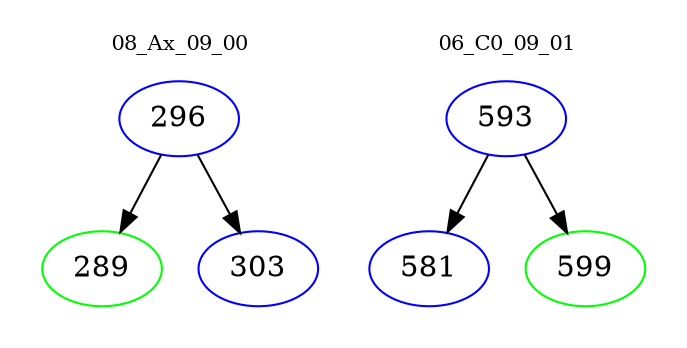 digraph{
subgraph cluster_0 {
color = white
label = "08_Ax_09_00";
fontsize=10;
T0_296 [label="296", color="blue"]
T0_296 -> T0_289 [color="black"]
T0_289 [label="289", color="green"]
T0_296 -> T0_303 [color="black"]
T0_303 [label="303", color="blue"]
}
subgraph cluster_1 {
color = white
label = "06_C0_09_01";
fontsize=10;
T1_593 [label="593", color="blue"]
T1_593 -> T1_581 [color="black"]
T1_581 [label="581", color="blue"]
T1_593 -> T1_599 [color="black"]
T1_599 [label="599", color="green"]
}
}
